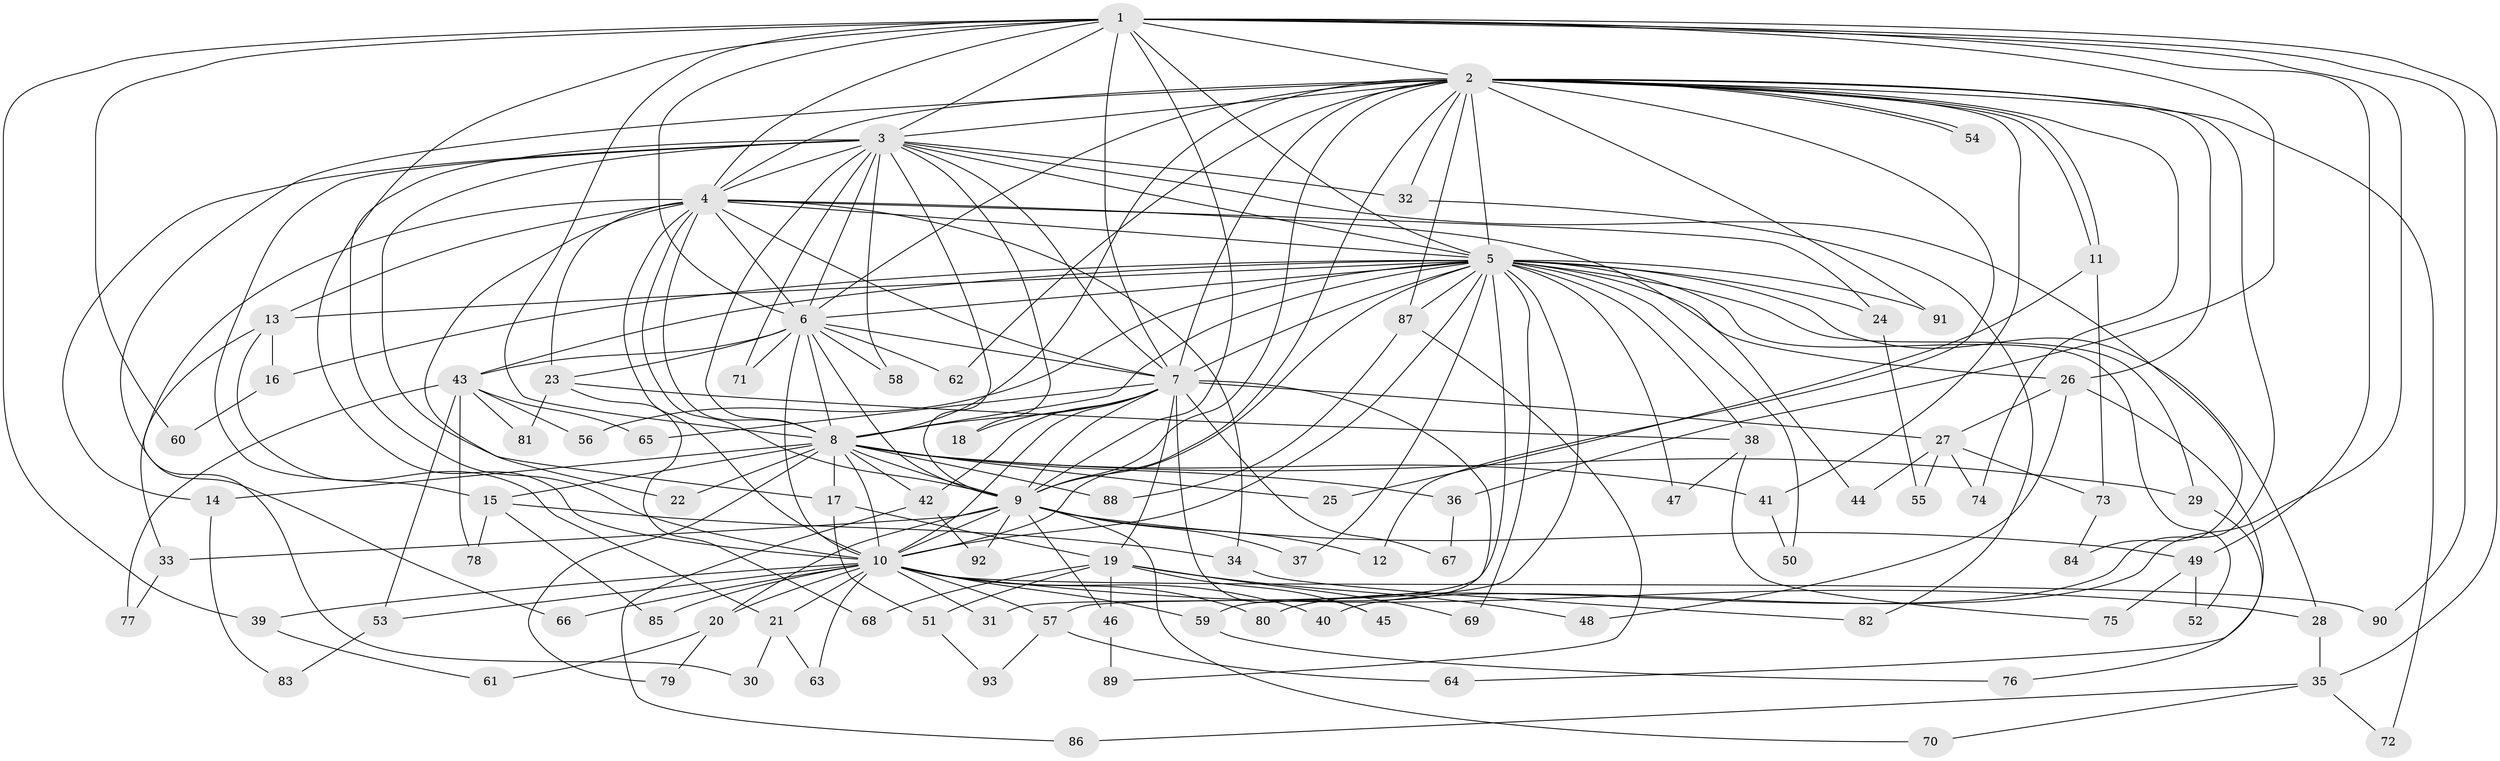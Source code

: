 // Generated by graph-tools (version 1.1) at 2025/35/03/09/25 02:35:07]
// undirected, 93 vertices, 211 edges
graph export_dot {
graph [start="1"]
  node [color=gray90,style=filled];
  1;
  2;
  3;
  4;
  5;
  6;
  7;
  8;
  9;
  10;
  11;
  12;
  13;
  14;
  15;
  16;
  17;
  18;
  19;
  20;
  21;
  22;
  23;
  24;
  25;
  26;
  27;
  28;
  29;
  30;
  31;
  32;
  33;
  34;
  35;
  36;
  37;
  38;
  39;
  40;
  41;
  42;
  43;
  44;
  45;
  46;
  47;
  48;
  49;
  50;
  51;
  52;
  53;
  54;
  55;
  56;
  57;
  58;
  59;
  60;
  61;
  62;
  63;
  64;
  65;
  66;
  67;
  68;
  69;
  70;
  71;
  72;
  73;
  74;
  75;
  76;
  77;
  78;
  79;
  80;
  81;
  82;
  83;
  84;
  85;
  86;
  87;
  88;
  89;
  90;
  91;
  92;
  93;
  1 -- 2;
  1 -- 3;
  1 -- 4;
  1 -- 5;
  1 -- 6;
  1 -- 7;
  1 -- 8;
  1 -- 9;
  1 -- 10;
  1 -- 35;
  1 -- 36;
  1 -- 39;
  1 -- 40;
  1 -- 49;
  1 -- 60;
  1 -- 90;
  2 -- 3;
  2 -- 4;
  2 -- 5;
  2 -- 6;
  2 -- 7;
  2 -- 8;
  2 -- 9;
  2 -- 10;
  2 -- 11;
  2 -- 11;
  2 -- 12;
  2 -- 26;
  2 -- 30;
  2 -- 32;
  2 -- 41;
  2 -- 54;
  2 -- 54;
  2 -- 62;
  2 -- 72;
  2 -- 74;
  2 -- 80;
  2 -- 87;
  2 -- 91;
  3 -- 4;
  3 -- 5;
  3 -- 6;
  3 -- 7;
  3 -- 8;
  3 -- 9;
  3 -- 10;
  3 -- 14;
  3 -- 15;
  3 -- 17;
  3 -- 18;
  3 -- 32;
  3 -- 58;
  3 -- 71;
  3 -- 84;
  4 -- 5;
  4 -- 6;
  4 -- 7;
  4 -- 8;
  4 -- 9;
  4 -- 10;
  4 -- 13;
  4 -- 22;
  4 -- 23;
  4 -- 24;
  4 -- 34;
  4 -- 44;
  4 -- 66;
  5 -- 6;
  5 -- 7;
  5 -- 8;
  5 -- 9;
  5 -- 10;
  5 -- 13;
  5 -- 16;
  5 -- 24;
  5 -- 26;
  5 -- 28;
  5 -- 29;
  5 -- 31;
  5 -- 37;
  5 -- 38;
  5 -- 43;
  5 -- 47;
  5 -- 50;
  5 -- 52;
  5 -- 56;
  5 -- 57;
  5 -- 69;
  5 -- 87;
  5 -- 91;
  6 -- 7;
  6 -- 8;
  6 -- 9;
  6 -- 10;
  6 -- 23;
  6 -- 43;
  6 -- 58;
  6 -- 62;
  6 -- 71;
  7 -- 8;
  7 -- 9;
  7 -- 10;
  7 -- 18;
  7 -- 19;
  7 -- 27;
  7 -- 42;
  7 -- 45;
  7 -- 59;
  7 -- 65;
  7 -- 67;
  8 -- 9;
  8 -- 10;
  8 -- 14;
  8 -- 15;
  8 -- 17;
  8 -- 22;
  8 -- 25;
  8 -- 29;
  8 -- 36;
  8 -- 41;
  8 -- 42;
  8 -- 79;
  8 -- 88;
  9 -- 10;
  9 -- 12;
  9 -- 20;
  9 -- 33;
  9 -- 37;
  9 -- 46;
  9 -- 49;
  9 -- 70;
  9 -- 92;
  10 -- 20;
  10 -- 21;
  10 -- 28;
  10 -- 31;
  10 -- 39;
  10 -- 40;
  10 -- 53;
  10 -- 57;
  10 -- 59;
  10 -- 63;
  10 -- 66;
  10 -- 80;
  10 -- 85;
  10 -- 90;
  11 -- 25;
  11 -- 73;
  13 -- 16;
  13 -- 21;
  13 -- 33;
  14 -- 83;
  15 -- 34;
  15 -- 78;
  15 -- 85;
  16 -- 60;
  17 -- 19;
  17 -- 51;
  19 -- 45;
  19 -- 46;
  19 -- 48;
  19 -- 51;
  19 -- 68;
  19 -- 69;
  20 -- 61;
  20 -- 79;
  21 -- 30;
  21 -- 63;
  23 -- 38;
  23 -- 68;
  23 -- 81;
  24 -- 55;
  26 -- 27;
  26 -- 48;
  26 -- 64;
  27 -- 44;
  27 -- 55;
  27 -- 73;
  27 -- 74;
  28 -- 35;
  29 -- 76;
  32 -- 82;
  33 -- 77;
  34 -- 82;
  35 -- 70;
  35 -- 72;
  35 -- 86;
  36 -- 67;
  38 -- 47;
  38 -- 75;
  39 -- 61;
  41 -- 50;
  42 -- 86;
  42 -- 92;
  43 -- 53;
  43 -- 56;
  43 -- 65;
  43 -- 77;
  43 -- 78;
  43 -- 81;
  46 -- 89;
  49 -- 52;
  49 -- 75;
  51 -- 93;
  53 -- 83;
  57 -- 64;
  57 -- 93;
  59 -- 76;
  73 -- 84;
  87 -- 88;
  87 -- 89;
}
